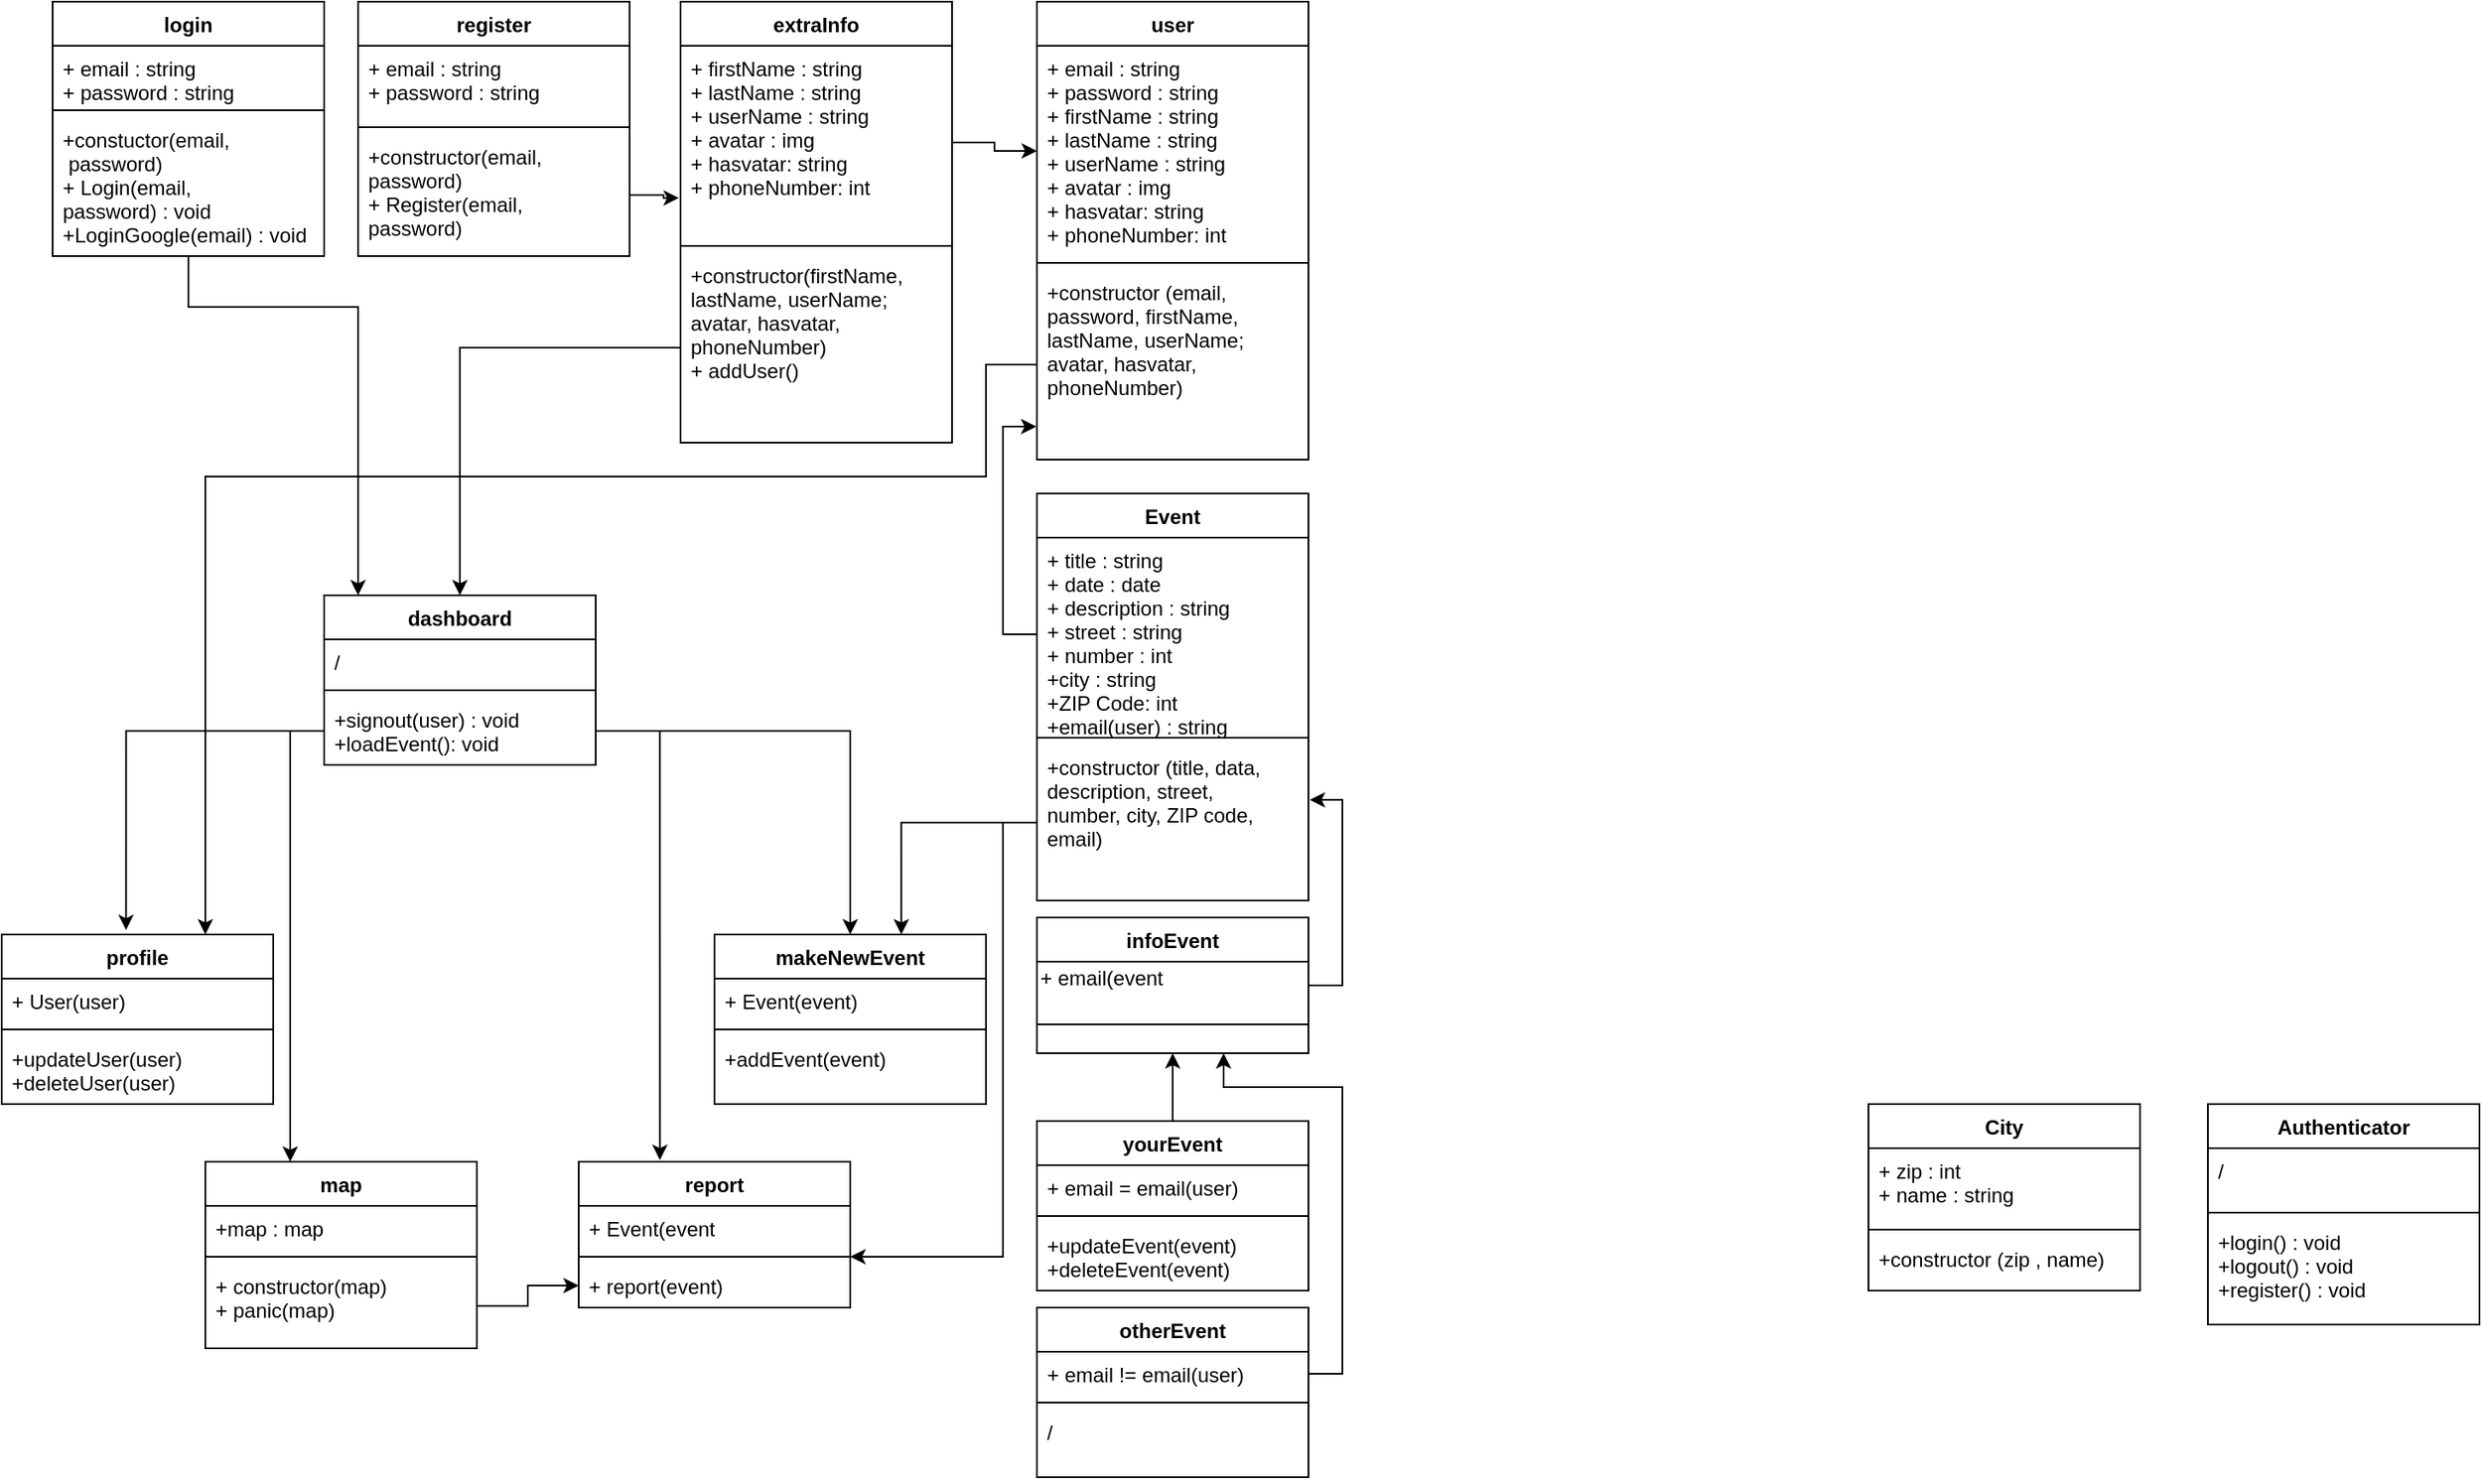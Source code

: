 <mxfile version="16.1.2" type="device"><diagram id="KTjwr2tLpr88kXyUbjux" name="Page-1"><mxGraphModel dx="1293" dy="-411" grid="1" gridSize="10" guides="1" tooltips="1" connect="1" arrows="1" fold="1" page="1" pageScale="1" pageWidth="827" pageHeight="1169" math="0" shadow="0"><root><mxCell id="0"/><mxCell id="1" parent="0"/><mxCell id="1P5kAd2CJr5Lt3eMh6Fa-5" value="City" style="swimlane;fontStyle=1;align=center;verticalAlign=top;childLayout=stackLayout;horizontal=1;startSize=26;horizontalStack=0;resizeParent=1;resizeParentMax=0;resizeLast=0;collapsible=1;marginBottom=0;" parent="1" vertex="1"><mxGeometry x="1110" y="1860" width="160" height="110" as="geometry"/></mxCell><mxCell id="1P5kAd2CJr5Lt3eMh6Fa-6" value="+ zip : int&#10;+ name : string" style="text;strokeColor=none;fillColor=none;align=left;verticalAlign=top;spacingLeft=4;spacingRight=4;overflow=hidden;rotatable=0;points=[[0,0.5],[1,0.5]];portConstraint=eastwest;" parent="1P5kAd2CJr5Lt3eMh6Fa-5" vertex="1"><mxGeometry y="26" width="160" height="44" as="geometry"/></mxCell><mxCell id="1P5kAd2CJr5Lt3eMh6Fa-7" value="" style="line;strokeWidth=1;fillColor=none;align=left;verticalAlign=middle;spacingTop=-1;spacingLeft=3;spacingRight=3;rotatable=0;labelPosition=right;points=[];portConstraint=eastwest;" parent="1P5kAd2CJr5Lt3eMh6Fa-5" vertex="1"><mxGeometry y="70" width="160" height="8" as="geometry"/></mxCell><mxCell id="1P5kAd2CJr5Lt3eMh6Fa-8" value="+constructor (zip , name)" style="text;strokeColor=none;fillColor=none;align=left;verticalAlign=top;spacingLeft=4;spacingRight=4;overflow=hidden;rotatable=0;points=[[0,0.5],[1,0.5]];portConstraint=eastwest;" parent="1P5kAd2CJr5Lt3eMh6Fa-5" vertex="1"><mxGeometry y="78" width="160" height="32" as="geometry"/></mxCell><mxCell id="1P5kAd2CJr5Lt3eMh6Fa-14" value="Authenticator" style="swimlane;fontStyle=1;align=center;verticalAlign=top;childLayout=stackLayout;horizontal=1;startSize=26;horizontalStack=0;resizeParent=1;resizeParentMax=0;resizeLast=0;collapsible=1;marginBottom=0;" parent="1" vertex="1"><mxGeometry x="1310" y="1860" width="160" height="130" as="geometry"/></mxCell><mxCell id="1P5kAd2CJr5Lt3eMh6Fa-15" value="/" style="text;strokeColor=none;fillColor=none;align=left;verticalAlign=top;spacingLeft=4;spacingRight=4;overflow=hidden;rotatable=0;points=[[0,0.5],[1,0.5]];portConstraint=eastwest;" parent="1P5kAd2CJr5Lt3eMh6Fa-14" vertex="1"><mxGeometry y="26" width="160" height="34" as="geometry"/></mxCell><mxCell id="1P5kAd2CJr5Lt3eMh6Fa-16" value="" style="line;strokeWidth=1;fillColor=none;align=left;verticalAlign=middle;spacingTop=-1;spacingLeft=3;spacingRight=3;rotatable=0;labelPosition=right;points=[];portConstraint=eastwest;" parent="1P5kAd2CJr5Lt3eMh6Fa-14" vertex="1"><mxGeometry y="60" width="160" height="8" as="geometry"/></mxCell><mxCell id="1P5kAd2CJr5Lt3eMh6Fa-17" value="+login() : void&#10;+logout() : void&#10;+register() : void" style="text;strokeColor=none;fillColor=none;align=left;verticalAlign=top;spacingLeft=4;spacingRight=4;overflow=hidden;rotatable=0;points=[[0,0.5],[1,0.5]];portConstraint=eastwest;" parent="1P5kAd2CJr5Lt3eMh6Fa-14" vertex="1"><mxGeometry y="68" width="160" height="62" as="geometry"/></mxCell><mxCell id="ocBf4CWqLKshWMOYmP9Z-22" value="extraInfo" style="swimlane;fontStyle=1;align=center;verticalAlign=top;childLayout=stackLayout;horizontal=1;startSize=26;horizontalStack=0;resizeParent=1;resizeParentMax=0;resizeLast=0;collapsible=1;marginBottom=0;" vertex="1" parent="1"><mxGeometry x="410" y="1210" width="160" height="260" as="geometry"/></mxCell><mxCell id="ocBf4CWqLKshWMOYmP9Z-23" value="+ firstName : string&#10;+ lastName : string&#10;+ userName : string&#10;+ avatar : img&#10;+ hasvatar: string&#10;+ phoneNumber: int" style="text;strokeColor=none;fillColor=none;align=left;verticalAlign=top;spacingLeft=4;spacingRight=4;overflow=hidden;rotatable=0;points=[[0,0.5],[1,0.5]];portConstraint=eastwest;" vertex="1" parent="ocBf4CWqLKshWMOYmP9Z-22"><mxGeometry y="26" width="160" height="114" as="geometry"/></mxCell><mxCell id="ocBf4CWqLKshWMOYmP9Z-24" value="" style="line;strokeWidth=1;fillColor=none;align=left;verticalAlign=middle;spacingTop=-1;spacingLeft=3;spacingRight=3;rotatable=0;labelPosition=right;points=[];portConstraint=eastwest;" vertex="1" parent="ocBf4CWqLKshWMOYmP9Z-22"><mxGeometry y="140" width="160" height="8" as="geometry"/></mxCell><mxCell id="ocBf4CWqLKshWMOYmP9Z-25" value="+constructor(firstName,&#10;lastName, userName;&#10;avatar, hasvatar,&#10;phoneNumber)&#10;+ addUser()" style="text;strokeColor=none;fillColor=none;align=left;verticalAlign=top;spacingLeft=4;spacingRight=4;overflow=hidden;rotatable=0;points=[[0,0.5],[1,0.5]];portConstraint=eastwest;" vertex="1" parent="ocBf4CWqLKshWMOYmP9Z-22"><mxGeometry y="148" width="160" height="112" as="geometry"/></mxCell><mxCell id="ocBf4CWqLKshWMOYmP9Z-35" value="profile" style="swimlane;fontStyle=1;align=center;verticalAlign=top;childLayout=stackLayout;horizontal=1;startSize=26;horizontalStack=0;resizeParent=1;resizeParentMax=0;resizeLast=0;collapsible=1;marginBottom=0;" vertex="1" parent="1"><mxGeometry x="10" y="1760" width="160" height="100" as="geometry"><mxRectangle x="280" y="280" width="100" height="26" as="alternateBounds"/></mxGeometry></mxCell><mxCell id="ocBf4CWqLKshWMOYmP9Z-36" value="+ User(user)" style="text;strokeColor=none;fillColor=none;align=left;verticalAlign=top;spacingLeft=4;spacingRight=4;overflow=hidden;rotatable=0;points=[[0,0.5],[1,0.5]];portConstraint=eastwest;" vertex="1" parent="ocBf4CWqLKshWMOYmP9Z-35"><mxGeometry y="26" width="160" height="26" as="geometry"/></mxCell><mxCell id="ocBf4CWqLKshWMOYmP9Z-37" value="" style="line;strokeWidth=1;fillColor=none;align=left;verticalAlign=middle;spacingTop=-1;spacingLeft=3;spacingRight=3;rotatable=0;labelPosition=right;points=[];portConstraint=eastwest;" vertex="1" parent="ocBf4CWqLKshWMOYmP9Z-35"><mxGeometry y="52" width="160" height="8" as="geometry"/></mxCell><mxCell id="ocBf4CWqLKshWMOYmP9Z-38" value="+updateUser(user)&#10;+deleteUser(user) " style="text;strokeColor=none;fillColor=none;align=left;verticalAlign=top;spacingLeft=4;spacingRight=4;overflow=hidden;rotatable=0;points=[[0,0.5],[1,0.5]];portConstraint=eastwest;" vertex="1" parent="ocBf4CWqLKshWMOYmP9Z-35"><mxGeometry y="60" width="160" height="40" as="geometry"/></mxCell><mxCell id="ocBf4CWqLKshWMOYmP9Z-41" value="makeNewEvent" style="swimlane;fontStyle=1;align=center;verticalAlign=top;childLayout=stackLayout;horizontal=1;startSize=26;horizontalStack=0;resizeParent=1;resizeParentMax=0;resizeLast=0;collapsible=1;marginBottom=0;" vertex="1" parent="1"><mxGeometry x="430" y="1760" width="160" height="100" as="geometry"><mxRectangle x="280" y="280" width="100" height="26" as="alternateBounds"/></mxGeometry></mxCell><mxCell id="ocBf4CWqLKshWMOYmP9Z-42" value="+ Event(event)" style="text;strokeColor=none;fillColor=none;align=left;verticalAlign=top;spacingLeft=4;spacingRight=4;overflow=hidden;rotatable=0;points=[[0,0.5],[1,0.5]];portConstraint=eastwest;" vertex="1" parent="ocBf4CWqLKshWMOYmP9Z-41"><mxGeometry y="26" width="160" height="26" as="geometry"/></mxCell><mxCell id="ocBf4CWqLKshWMOYmP9Z-43" value="" style="line;strokeWidth=1;fillColor=none;align=left;verticalAlign=middle;spacingTop=-1;spacingLeft=3;spacingRight=3;rotatable=0;labelPosition=right;points=[];portConstraint=eastwest;" vertex="1" parent="ocBf4CWqLKshWMOYmP9Z-41"><mxGeometry y="52" width="160" height="8" as="geometry"/></mxCell><mxCell id="ocBf4CWqLKshWMOYmP9Z-44" value="+addEvent(event) " style="text;strokeColor=none;fillColor=none;align=left;verticalAlign=top;spacingLeft=4;spacingRight=4;overflow=hidden;rotatable=0;points=[[0,0.5],[1,0.5]];portConstraint=eastwest;" vertex="1" parent="ocBf4CWqLKshWMOYmP9Z-41"><mxGeometry y="60" width="160" height="40" as="geometry"/></mxCell><mxCell id="ocBf4CWqLKshWMOYmP9Z-66" value="report" style="swimlane;fontStyle=1;align=center;verticalAlign=top;childLayout=stackLayout;horizontal=1;startSize=26;horizontalStack=0;resizeParent=1;resizeParentMax=0;resizeLast=0;collapsible=1;marginBottom=0;" vertex="1" parent="1"><mxGeometry x="350" y="1894" width="160" height="86" as="geometry"/></mxCell><mxCell id="ocBf4CWqLKshWMOYmP9Z-67" value="+ Event(event" style="text;strokeColor=none;fillColor=none;align=left;verticalAlign=top;spacingLeft=4;spacingRight=4;overflow=hidden;rotatable=0;points=[[0,0.5],[1,0.5]];portConstraint=eastwest;" vertex="1" parent="ocBf4CWqLKshWMOYmP9Z-66"><mxGeometry y="26" width="160" height="26" as="geometry"/></mxCell><mxCell id="ocBf4CWqLKshWMOYmP9Z-68" value="" style="line;strokeWidth=1;fillColor=none;align=left;verticalAlign=middle;spacingTop=-1;spacingLeft=3;spacingRight=3;rotatable=0;labelPosition=right;points=[];portConstraint=eastwest;" vertex="1" parent="ocBf4CWqLKshWMOYmP9Z-66"><mxGeometry y="52" width="160" height="8" as="geometry"/></mxCell><mxCell id="ocBf4CWqLKshWMOYmP9Z-69" value="+ report(event)" style="text;strokeColor=none;fillColor=none;align=left;verticalAlign=top;spacingLeft=4;spacingRight=4;overflow=hidden;rotatable=0;points=[[0,0.5],[1,0.5]];portConstraint=eastwest;" vertex="1" parent="ocBf4CWqLKshWMOYmP9Z-66"><mxGeometry y="60" width="160" height="26" as="geometry"/></mxCell><mxCell id="ocBf4CWqLKshWMOYmP9Z-72" value="map" style="swimlane;fontStyle=1;align=center;verticalAlign=top;childLayout=stackLayout;horizontal=1;startSize=26;horizontalStack=0;resizeParent=1;resizeParentMax=0;resizeLast=0;collapsible=1;marginBottom=0;" vertex="1" parent="1"><mxGeometry x="130" y="1894" width="160" height="110" as="geometry"/></mxCell><mxCell id="ocBf4CWqLKshWMOYmP9Z-73" value="+map : map" style="text;strokeColor=none;fillColor=none;align=left;verticalAlign=top;spacingLeft=4;spacingRight=4;overflow=hidden;rotatable=0;points=[[0,0.5],[1,0.5]];portConstraint=eastwest;" vertex="1" parent="ocBf4CWqLKshWMOYmP9Z-72"><mxGeometry y="26" width="160" height="26" as="geometry"/></mxCell><mxCell id="ocBf4CWqLKshWMOYmP9Z-74" value="" style="line;strokeWidth=1;fillColor=none;align=left;verticalAlign=middle;spacingTop=-1;spacingLeft=3;spacingRight=3;rotatable=0;labelPosition=right;points=[];portConstraint=eastwest;" vertex="1" parent="ocBf4CWqLKshWMOYmP9Z-72"><mxGeometry y="52" width="160" height="8" as="geometry"/></mxCell><mxCell id="ocBf4CWqLKshWMOYmP9Z-75" value="+ constructor(map)&#10;+ panic(map)" style="text;strokeColor=none;fillColor=none;align=left;verticalAlign=top;spacingLeft=4;spacingRight=4;overflow=hidden;rotatable=0;points=[[0,0.5],[1,0.5]];portConstraint=eastwest;" vertex="1" parent="ocBf4CWqLKshWMOYmP9Z-72"><mxGeometry y="60" width="160" height="50" as="geometry"/></mxCell><mxCell id="ocBf4CWqLKshWMOYmP9Z-77" value="login" style="swimlane;fontStyle=1;align=center;verticalAlign=top;childLayout=stackLayout;horizontal=1;startSize=26;horizontalStack=0;resizeParent=1;resizeParentMax=0;resizeLast=0;collapsible=1;marginBottom=0;" vertex="1" parent="1"><mxGeometry x="40" y="1210" width="160" height="150" as="geometry"/></mxCell><mxCell id="ocBf4CWqLKshWMOYmP9Z-78" value="+ email : string&#10;+ password : string" style="text;strokeColor=none;fillColor=none;align=left;verticalAlign=top;spacingLeft=4;spacingRight=4;overflow=hidden;rotatable=0;points=[[0,0.5],[1,0.5]];portConstraint=eastwest;" vertex="1" parent="ocBf4CWqLKshWMOYmP9Z-77"><mxGeometry y="26" width="160" height="34" as="geometry"/></mxCell><mxCell id="ocBf4CWqLKshWMOYmP9Z-79" value="" style="line;strokeWidth=1;fillColor=none;align=left;verticalAlign=middle;spacingTop=-1;spacingLeft=3;spacingRight=3;rotatable=0;labelPosition=right;points=[];portConstraint=eastwest;" vertex="1" parent="ocBf4CWqLKshWMOYmP9Z-77"><mxGeometry y="60" width="160" height="8" as="geometry"/></mxCell><mxCell id="ocBf4CWqLKshWMOYmP9Z-80" value="+constuctor(email,&#10; password)&#10;+ Login(email,&#10;password) : void&#10;+LoginGoogle(email) : void" style="text;strokeColor=none;fillColor=none;align=left;verticalAlign=top;spacingLeft=4;spacingRight=4;overflow=hidden;rotatable=0;points=[[0,0.5],[1,0.5]];portConstraint=eastwest;" vertex="1" parent="ocBf4CWqLKshWMOYmP9Z-77"><mxGeometry y="68" width="160" height="82" as="geometry"/></mxCell><mxCell id="ocBf4CWqLKshWMOYmP9Z-81" value="register" style="swimlane;fontStyle=1;align=center;verticalAlign=top;childLayout=stackLayout;horizontal=1;startSize=26;horizontalStack=0;resizeParent=1;resizeParentMax=0;resizeLast=0;collapsible=1;marginBottom=0;" vertex="1" parent="1"><mxGeometry x="220" y="1210" width="160" height="150" as="geometry"/></mxCell><mxCell id="ocBf4CWqLKshWMOYmP9Z-82" value="+ email : string&#10;+ password : string" style="text;strokeColor=none;fillColor=none;align=left;verticalAlign=top;spacingLeft=4;spacingRight=4;overflow=hidden;rotatable=0;points=[[0,0.5],[1,0.5]];portConstraint=eastwest;" vertex="1" parent="ocBf4CWqLKshWMOYmP9Z-81"><mxGeometry y="26" width="160" height="44" as="geometry"/></mxCell><mxCell id="ocBf4CWqLKshWMOYmP9Z-83" value="" style="line;strokeWidth=1;fillColor=none;align=left;verticalAlign=middle;spacingTop=-1;spacingLeft=3;spacingRight=3;rotatable=0;labelPosition=right;points=[];portConstraint=eastwest;" vertex="1" parent="ocBf4CWqLKshWMOYmP9Z-81"><mxGeometry y="70" width="160" height="8" as="geometry"/></mxCell><mxCell id="ocBf4CWqLKshWMOYmP9Z-84" value="+constructor(email, &#10;password)&#10;+ Register(email,&#10;password)" style="text;strokeColor=none;fillColor=none;align=left;verticalAlign=top;spacingLeft=4;spacingRight=4;overflow=hidden;rotatable=0;points=[[0,0.5],[1,0.5]];portConstraint=eastwest;" vertex="1" parent="ocBf4CWqLKshWMOYmP9Z-81"><mxGeometry y="78" width="160" height="72" as="geometry"/></mxCell><mxCell id="ocBf4CWqLKshWMOYmP9Z-90" style="edgeStyle=orthogonalEdgeStyle;rounded=0;orthogonalLoop=1;jettySize=auto;html=1;entryX=-0.006;entryY=0.787;entryDx=0;entryDy=0;entryPerimeter=0;" edge="1" parent="1" source="ocBf4CWqLKshWMOYmP9Z-84" target="ocBf4CWqLKshWMOYmP9Z-23"><mxGeometry relative="1" as="geometry"/></mxCell><mxCell id="ocBf4CWqLKshWMOYmP9Z-91" value="user" style="swimlane;fontStyle=1;align=center;verticalAlign=top;childLayout=stackLayout;horizontal=1;startSize=26;horizontalStack=0;resizeParent=1;resizeParentMax=0;resizeLast=0;collapsible=1;marginBottom=0;" vertex="1" parent="1"><mxGeometry x="620" y="1210" width="160" height="270" as="geometry"><mxRectangle x="440" y="5" width="60" height="26" as="alternateBounds"/></mxGeometry></mxCell><mxCell id="ocBf4CWqLKshWMOYmP9Z-92" value="+ email : string&#10;+ password : string&#10;+ firstName : string&#10;+ lastName : string&#10;+ userName : string&#10;+ avatar : img&#10;+ hasvatar: string&#10;+ phoneNumber: int" style="text;strokeColor=none;fillColor=none;align=left;verticalAlign=top;spacingLeft=4;spacingRight=4;overflow=hidden;rotatable=0;points=[[0,0.5],[1,0.5]];portConstraint=eastwest;" vertex="1" parent="ocBf4CWqLKshWMOYmP9Z-91"><mxGeometry y="26" width="160" height="124" as="geometry"/></mxCell><mxCell id="ocBf4CWqLKshWMOYmP9Z-93" value="" style="line;strokeWidth=1;fillColor=none;align=left;verticalAlign=middle;spacingTop=-1;spacingLeft=3;spacingRight=3;rotatable=0;labelPosition=right;points=[];portConstraint=eastwest;" vertex="1" parent="ocBf4CWqLKshWMOYmP9Z-91"><mxGeometry y="150" width="160" height="8" as="geometry"/></mxCell><mxCell id="ocBf4CWqLKshWMOYmP9Z-94" value="+constructor (email,&#10;password, firstName,&#10;lastName, userName;&#10;avatar, hasvatar,&#10;phoneNumber)" style="text;strokeColor=none;fillColor=none;align=left;verticalAlign=top;spacingLeft=4;spacingRight=4;overflow=hidden;rotatable=0;points=[[0,0.5],[1,0.5]];portConstraint=eastwest;" vertex="1" parent="ocBf4CWqLKshWMOYmP9Z-91"><mxGeometry y="158" width="160" height="112" as="geometry"/></mxCell><mxCell id="ocBf4CWqLKshWMOYmP9Z-95" value="Event&#10;" style="swimlane;fontStyle=1;align=center;verticalAlign=top;childLayout=stackLayout;horizontal=1;startSize=26;horizontalStack=0;resizeParent=1;resizeParentMax=0;resizeLast=0;collapsible=1;marginBottom=0;" vertex="1" parent="1"><mxGeometry x="620" y="1500" width="160" height="240" as="geometry"/></mxCell><mxCell id="ocBf4CWqLKshWMOYmP9Z-96" value="+ title : string&#10;+ date : date&#10;+ description : string&#10;+ street : string&#10;+ number : int&#10;+city : string&#10;+ZIP Code: int&#10;+email(user) : string " style="text;strokeColor=none;fillColor=none;align=left;verticalAlign=top;spacingLeft=4;spacingRight=4;overflow=hidden;rotatable=0;points=[[0,0.5],[1,0.5]];portConstraint=eastwest;" vertex="1" parent="ocBf4CWqLKshWMOYmP9Z-95"><mxGeometry y="26" width="160" height="114" as="geometry"/></mxCell><mxCell id="ocBf4CWqLKshWMOYmP9Z-97" value="" style="line;strokeWidth=1;fillColor=none;align=left;verticalAlign=middle;spacingTop=-1;spacingLeft=3;spacingRight=3;rotatable=0;labelPosition=right;points=[];portConstraint=eastwest;" vertex="1" parent="ocBf4CWqLKshWMOYmP9Z-95"><mxGeometry y="140" width="160" height="8" as="geometry"/></mxCell><mxCell id="ocBf4CWqLKshWMOYmP9Z-98" value="+constructor (title, data,&#10;description, street,&#10;number, city, ZIP code,&#10;email)&#10;&#10;" style="text;strokeColor=none;fillColor=none;align=left;verticalAlign=top;spacingLeft=4;spacingRight=4;overflow=hidden;rotatable=0;points=[[0,0.5],[1,0.5]];portConstraint=eastwest;" vertex="1" parent="ocBf4CWqLKshWMOYmP9Z-95"><mxGeometry y="148" width="160" height="92" as="geometry"/></mxCell><mxCell id="ocBf4CWqLKshWMOYmP9Z-99" style="edgeStyle=orthogonalEdgeStyle;rounded=0;orthogonalLoop=1;jettySize=auto;html=1;entryX=0;entryY=0.5;entryDx=0;entryDy=0;" edge="1" parent="1" source="ocBf4CWqLKshWMOYmP9Z-23" target="ocBf4CWqLKshWMOYmP9Z-92"><mxGeometry relative="1" as="geometry"/></mxCell><mxCell id="ocBf4CWqLKshWMOYmP9Z-100" style="edgeStyle=orthogonalEdgeStyle;rounded=0;orthogonalLoop=1;jettySize=auto;html=1;entryX=-0.002;entryY=0.826;entryDx=0;entryDy=0;entryPerimeter=0;" edge="1" parent="1" source="ocBf4CWqLKshWMOYmP9Z-96" target="ocBf4CWqLKshWMOYmP9Z-94"><mxGeometry relative="1" as="geometry"><mxPoint x="600" y="1460" as="targetPoint"/></mxGeometry></mxCell><mxCell id="ocBf4CWqLKshWMOYmP9Z-130" style="edgeStyle=orthogonalEdgeStyle;rounded=0;orthogonalLoop=1;jettySize=auto;html=1;entryX=1.005;entryY=0.354;entryDx=0;entryDy=0;entryPerimeter=0;" edge="1" parent="1" source="ocBf4CWqLKshWMOYmP9Z-101" target="ocBf4CWqLKshWMOYmP9Z-98"><mxGeometry relative="1" as="geometry"><Array as="points"><mxPoint x="800" y="1790"/><mxPoint x="800" y="1681"/></Array></mxGeometry></mxCell><mxCell id="ocBf4CWqLKshWMOYmP9Z-101" value="infoEvent" style="swimlane;fontStyle=1;align=center;verticalAlign=top;childLayout=stackLayout;horizontal=1;startSize=26;horizontalStack=0;resizeParent=1;resizeParentMax=0;resizeLast=0;collapsible=1;marginBottom=0;" vertex="1" parent="1"><mxGeometry x="620" y="1750" width="160" height="80" as="geometry"><mxRectangle x="280" y="280" width="100" height="26" as="alternateBounds"/></mxGeometry></mxCell><mxCell id="ocBf4CWqLKshWMOYmP9Z-129" value="+ email(event" style="text;html=1;align=left;verticalAlign=middle;resizable=0;points=[];autosize=1;strokeColor=none;fillColor=none;" vertex="1" parent="ocBf4CWqLKshWMOYmP9Z-101"><mxGeometry y="26" width="160" height="20" as="geometry"/></mxCell><mxCell id="ocBf4CWqLKshWMOYmP9Z-103" value="" style="line;strokeWidth=1;fillColor=none;align=left;verticalAlign=middle;spacingTop=-1;spacingLeft=3;spacingRight=3;rotatable=0;labelPosition=right;points=[];portConstraint=eastwest;" vertex="1" parent="ocBf4CWqLKshWMOYmP9Z-101"><mxGeometry y="46" width="160" height="34" as="geometry"/></mxCell><mxCell id="ocBf4CWqLKshWMOYmP9Z-131" style="edgeStyle=orthogonalEdgeStyle;rounded=0;orthogonalLoop=1;jettySize=auto;html=1;entryX=0.5;entryY=1;entryDx=0;entryDy=0;" edge="1" parent="1" source="ocBf4CWqLKshWMOYmP9Z-105" target="ocBf4CWqLKshWMOYmP9Z-101"><mxGeometry relative="1" as="geometry"/></mxCell><mxCell id="ocBf4CWqLKshWMOYmP9Z-105" value="yourEvent" style="swimlane;fontStyle=1;align=center;verticalAlign=top;childLayout=stackLayout;horizontal=1;startSize=26;horizontalStack=0;resizeParent=1;resizeParentMax=0;resizeLast=0;collapsible=1;marginBottom=0;" vertex="1" parent="1"><mxGeometry x="620" y="1870" width="160" height="100" as="geometry"><mxRectangle x="280" y="280" width="100" height="26" as="alternateBounds"/></mxGeometry></mxCell><mxCell id="ocBf4CWqLKshWMOYmP9Z-106" value="+ email = email(user)" style="text;strokeColor=none;fillColor=none;align=left;verticalAlign=top;spacingLeft=4;spacingRight=4;overflow=hidden;rotatable=0;points=[[0,0.5],[1,0.5]];portConstraint=eastwest;" vertex="1" parent="ocBf4CWqLKshWMOYmP9Z-105"><mxGeometry y="26" width="160" height="26" as="geometry"/></mxCell><mxCell id="ocBf4CWqLKshWMOYmP9Z-107" value="" style="line;strokeWidth=1;fillColor=none;align=left;verticalAlign=middle;spacingTop=-1;spacingLeft=3;spacingRight=3;rotatable=0;labelPosition=right;points=[];portConstraint=eastwest;" vertex="1" parent="ocBf4CWqLKshWMOYmP9Z-105"><mxGeometry y="52" width="160" height="8" as="geometry"/></mxCell><mxCell id="ocBf4CWqLKshWMOYmP9Z-108" value="+updateEvent(event)&#10;+deleteEvent(event)" style="text;strokeColor=none;fillColor=none;align=left;verticalAlign=top;spacingLeft=4;spacingRight=4;overflow=hidden;rotatable=0;points=[[0,0.5],[1,0.5]];portConstraint=eastwest;" vertex="1" parent="ocBf4CWqLKshWMOYmP9Z-105"><mxGeometry y="60" width="160" height="40" as="geometry"/></mxCell><mxCell id="ocBf4CWqLKshWMOYmP9Z-109" value="otherEvent" style="swimlane;fontStyle=1;align=center;verticalAlign=top;childLayout=stackLayout;horizontal=1;startSize=26;horizontalStack=0;resizeParent=1;resizeParentMax=0;resizeLast=0;collapsible=1;marginBottom=0;" vertex="1" parent="1"><mxGeometry x="620" y="1980" width="160" height="100" as="geometry"><mxRectangle x="280" y="280" width="100" height="26" as="alternateBounds"/></mxGeometry></mxCell><mxCell id="ocBf4CWqLKshWMOYmP9Z-110" value="+ email != email(user)" style="text;strokeColor=none;fillColor=none;align=left;verticalAlign=top;spacingLeft=4;spacingRight=4;overflow=hidden;rotatable=0;points=[[0,0.5],[1,0.5]];portConstraint=eastwest;" vertex="1" parent="ocBf4CWqLKshWMOYmP9Z-109"><mxGeometry y="26" width="160" height="26" as="geometry"/></mxCell><mxCell id="ocBf4CWqLKshWMOYmP9Z-111" value="" style="line;strokeWidth=1;fillColor=none;align=left;verticalAlign=middle;spacingTop=-1;spacingLeft=3;spacingRight=3;rotatable=0;labelPosition=right;points=[];portConstraint=eastwest;" vertex="1" parent="ocBf4CWqLKshWMOYmP9Z-109"><mxGeometry y="52" width="160" height="8" as="geometry"/></mxCell><mxCell id="ocBf4CWqLKshWMOYmP9Z-112" value="/" style="text;strokeColor=none;fillColor=none;align=left;verticalAlign=top;spacingLeft=4;spacingRight=4;overflow=hidden;rotatable=0;points=[[0,0.5],[1,0.5]];portConstraint=eastwest;" vertex="1" parent="ocBf4CWqLKshWMOYmP9Z-109"><mxGeometry y="60" width="160" height="40" as="geometry"/></mxCell><mxCell id="ocBf4CWqLKshWMOYmP9Z-116" value="dashboard" style="swimlane;fontStyle=1;align=center;verticalAlign=top;childLayout=stackLayout;horizontal=1;startSize=26;horizontalStack=0;resizeParent=1;resizeParentMax=0;resizeLast=0;collapsible=1;marginBottom=0;" vertex="1" parent="1"><mxGeometry x="200" y="1560" width="160" height="100" as="geometry"><mxRectangle x="280" y="280" width="100" height="26" as="alternateBounds"/></mxGeometry></mxCell><mxCell id="ocBf4CWqLKshWMOYmP9Z-117" value="/" style="text;strokeColor=none;fillColor=none;align=left;verticalAlign=top;spacingLeft=4;spacingRight=4;overflow=hidden;rotatable=0;points=[[0,0.5],[1,0.5]];portConstraint=eastwest;" vertex="1" parent="ocBf4CWqLKshWMOYmP9Z-116"><mxGeometry y="26" width="160" height="26" as="geometry"/></mxCell><mxCell id="ocBf4CWqLKshWMOYmP9Z-118" value="" style="line;strokeWidth=1;fillColor=none;align=left;verticalAlign=middle;spacingTop=-1;spacingLeft=3;spacingRight=3;rotatable=0;labelPosition=right;points=[];portConstraint=eastwest;" vertex="1" parent="ocBf4CWqLKshWMOYmP9Z-116"><mxGeometry y="52" width="160" height="8" as="geometry"/></mxCell><mxCell id="ocBf4CWqLKshWMOYmP9Z-119" value="+signout(user) : void&#10;+loadEvent(): void " style="text;strokeColor=none;fillColor=none;align=left;verticalAlign=top;spacingLeft=4;spacingRight=4;overflow=hidden;rotatable=0;points=[[0,0.5],[1,0.5]];portConstraint=eastwest;" vertex="1" parent="ocBf4CWqLKshWMOYmP9Z-116"><mxGeometry y="60" width="160" height="40" as="geometry"/></mxCell><mxCell id="ocBf4CWqLKshWMOYmP9Z-120" style="edgeStyle=orthogonalEdgeStyle;rounded=0;orthogonalLoop=1;jettySize=auto;html=1;entryX=0.458;entryY=-0.026;entryDx=0;entryDy=0;entryPerimeter=0;" edge="1" parent="1" source="ocBf4CWqLKshWMOYmP9Z-119" target="ocBf4CWqLKshWMOYmP9Z-35"><mxGeometry relative="1" as="geometry"/></mxCell><mxCell id="ocBf4CWqLKshWMOYmP9Z-121" style="edgeStyle=orthogonalEdgeStyle;rounded=0;orthogonalLoop=1;jettySize=auto;html=1;" edge="1" parent="1" source="ocBf4CWqLKshWMOYmP9Z-119" target="ocBf4CWqLKshWMOYmP9Z-41"><mxGeometry relative="1" as="geometry"/></mxCell><mxCell id="ocBf4CWqLKshWMOYmP9Z-122" style="edgeStyle=orthogonalEdgeStyle;rounded=0;orthogonalLoop=1;jettySize=auto;html=1;entryX=0.299;entryY=-0.012;entryDx=0;entryDy=0;entryPerimeter=0;" edge="1" parent="1" source="ocBf4CWqLKshWMOYmP9Z-119" target="ocBf4CWqLKshWMOYmP9Z-66"><mxGeometry relative="1" as="geometry"/></mxCell><mxCell id="ocBf4CWqLKshWMOYmP9Z-123" style="edgeStyle=orthogonalEdgeStyle;rounded=0;orthogonalLoop=1;jettySize=auto;html=1;" edge="1" parent="1" source="ocBf4CWqLKshWMOYmP9Z-119" target="ocBf4CWqLKshWMOYmP9Z-72"><mxGeometry relative="1" as="geometry"><Array as="points"><mxPoint x="180" y="1640"/></Array></mxGeometry></mxCell><mxCell id="ocBf4CWqLKshWMOYmP9Z-124" style="edgeStyle=orthogonalEdgeStyle;rounded=0;orthogonalLoop=1;jettySize=auto;html=1;entryX=0.688;entryY=0;entryDx=0;entryDy=0;entryPerimeter=0;" edge="1" parent="1" source="ocBf4CWqLKshWMOYmP9Z-98" target="ocBf4CWqLKshWMOYmP9Z-41"><mxGeometry relative="1" as="geometry"><mxPoint x="510" y="1694" as="targetPoint"/></mxGeometry></mxCell><mxCell id="ocBf4CWqLKshWMOYmP9Z-126" style="edgeStyle=orthogonalEdgeStyle;rounded=0;orthogonalLoop=1;jettySize=auto;html=1;" edge="1" parent="1" source="ocBf4CWqLKshWMOYmP9Z-80"><mxGeometry relative="1" as="geometry"><mxPoint x="220" y="1560" as="targetPoint"/><Array as="points"><mxPoint x="120" y="1390"/><mxPoint x="220" y="1390"/><mxPoint x="220" y="1560"/></Array></mxGeometry></mxCell><mxCell id="ocBf4CWqLKshWMOYmP9Z-127" style="edgeStyle=orthogonalEdgeStyle;rounded=0;orthogonalLoop=1;jettySize=auto;html=1;" edge="1" parent="1" source="ocBf4CWqLKshWMOYmP9Z-25" target="ocBf4CWqLKshWMOYmP9Z-116"><mxGeometry relative="1" as="geometry"/></mxCell><mxCell id="ocBf4CWqLKshWMOYmP9Z-128" style="edgeStyle=orthogonalEdgeStyle;rounded=0;orthogonalLoop=1;jettySize=auto;html=1;entryX=0.75;entryY=0;entryDx=0;entryDy=0;" edge="1" parent="1" source="ocBf4CWqLKshWMOYmP9Z-94" target="ocBf4CWqLKshWMOYmP9Z-35"><mxGeometry relative="1" as="geometry"><Array as="points"><mxPoint x="590" y="1424"/><mxPoint x="590" y="1490"/><mxPoint x="130" y="1490"/></Array></mxGeometry></mxCell><mxCell id="ocBf4CWqLKshWMOYmP9Z-132" style="edgeStyle=orthogonalEdgeStyle;rounded=0;orthogonalLoop=1;jettySize=auto;html=1;" edge="1" parent="1" source="ocBf4CWqLKshWMOYmP9Z-110"><mxGeometry relative="1" as="geometry"><mxPoint x="730" y="1830" as="targetPoint"/><Array as="points"><mxPoint x="800" y="2019"/><mxPoint x="800" y="1850"/><mxPoint x="730" y="1850"/></Array></mxGeometry></mxCell><mxCell id="ocBf4CWqLKshWMOYmP9Z-133" style="edgeStyle=orthogonalEdgeStyle;rounded=0;orthogonalLoop=1;jettySize=auto;html=1;" edge="1" parent="1" source="ocBf4CWqLKshWMOYmP9Z-75" target="ocBf4CWqLKshWMOYmP9Z-69"><mxGeometry relative="1" as="geometry"/></mxCell><mxCell id="ocBf4CWqLKshWMOYmP9Z-134" style="edgeStyle=orthogonalEdgeStyle;rounded=0;orthogonalLoop=1;jettySize=auto;html=1;entryX=1;entryY=1.154;entryDx=0;entryDy=0;entryPerimeter=0;" edge="1" parent="1" source="ocBf4CWqLKshWMOYmP9Z-98" target="ocBf4CWqLKshWMOYmP9Z-67"><mxGeometry relative="1" as="geometry"><Array as="points"><mxPoint x="600" y="1694"/><mxPoint x="600" y="1950"/></Array></mxGeometry></mxCell></root></mxGraphModel></diagram></mxfile>